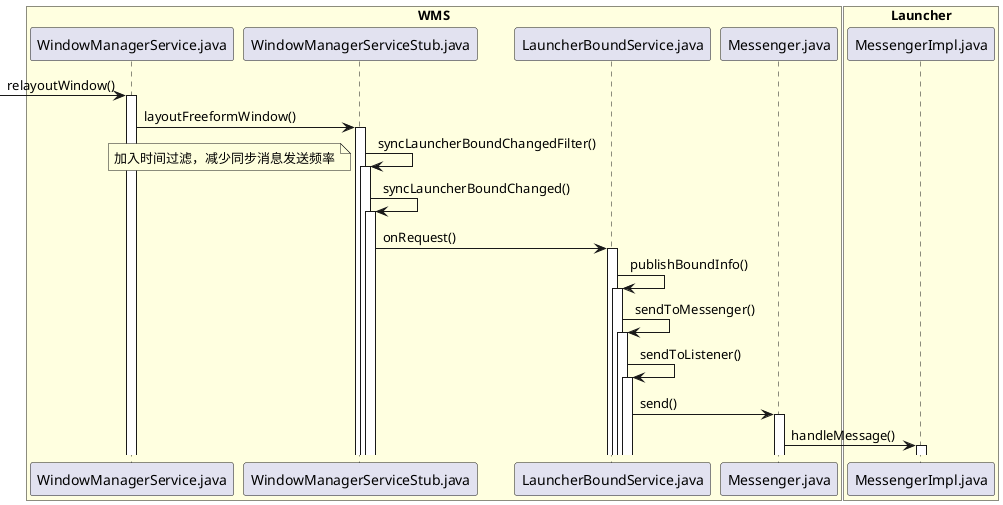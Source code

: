 @startuml

box "WMS" #lightYellow
participant WindowManagerService.java
participant WindowManagerServiceStub.java
participant LauncherBoundService.java
participant Messenger.java
end box

box "Launcher" #LightYellow
participant MessengerImpl.java
end box

 -> WindowManagerService.java:relayoutWindow()
activate WindowManagerService.java
WindowManagerService.java -> WindowManagerServiceStub.java :layoutFreeformWindow()
activate WindowManagerServiceStub.java

WindowManagerServiceStub.java -> WindowManagerServiceStub.java :syncLauncherBoundChangedFilter()
activate WindowManagerServiceStub.java
note left: 加入时间过滤，减少同步消息发送频率
WindowManagerServiceStub.java -> WindowManagerServiceStub.java :syncLauncherBoundChanged()
activate WindowManagerServiceStub.java
WindowManagerServiceStub.java -> LauncherBoundService.java :onRequest()
activate LauncherBoundService.java
LauncherBoundService.java -> LauncherBoundService.java :publishBoundInfo()
activate LauncherBoundService.java
LauncherBoundService.java -> LauncherBoundService.java :sendToMessenger()
activate LauncherBoundService.java
LauncherBoundService.java -> LauncherBoundService.java :sendToListener()
activate LauncherBoundService.java
LauncherBoundService.java -> Messenger.java :send()
activate Messenger.java
Messenger.java -> MessengerImpl.java:handleMessage()
activate MessengerImpl.java

@enduml